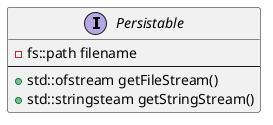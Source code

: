 @startuml;

interface Persistable {
    - fs::path filename
    ---
    + std::ofstream getFileStream()
    + std::stringsteam getStringStream()
}

@enduml;
